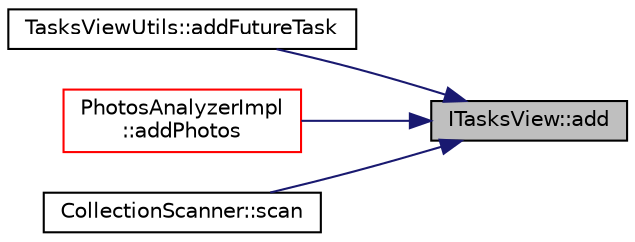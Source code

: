 digraph "ITasksView::add"
{
 // LATEX_PDF_SIZE
  edge [fontname="Helvetica",fontsize="10",labelfontname="Helvetica",labelfontsize="10"];
  node [fontname="Helvetica",fontsize="10",shape=record];
  rankdir="RL";
  Node1 [label="ITasksView::add",height=0.2,width=0.4,color="black", fillcolor="grey75", style="filled", fontcolor="black",tooltip=" "];
  Node1 -> Node2 [dir="back",color="midnightblue",fontsize="10",style="solid",fontname="Helvetica"];
  Node2 [label="TasksViewUtils::addFutureTask",height=0.2,width=0.4,color="black", fillcolor="white", style="filled",URL="$namespace_tasks_view_utils.html#ae8ef4428b4fc785fc7c26e80dd3a6156",tooltip=" "];
  Node1 -> Node3 [dir="back",color="midnightblue",fontsize="10",style="solid",fontname="Helvetica"];
  Node3 [label="PhotosAnalyzerImpl\l::addPhotos",height=0.2,width=0.4,color="red", fillcolor="white", style="filled",URL="$class_photos_analyzer_impl.html#ab38d0cd8b1d5d3353c34cdc74861aa3b",tooltip=" "];
  Node1 -> Node5 [dir="back",color="midnightblue",fontsize="10",style="solid",fontname="Helvetica"];
  Node5 [label="CollectionScanner::scan",height=0.2,width=0.4,color="black", fillcolor="white", style="filled",URL="$class_collection_scanner.html#a7d7efea2e0e976663465a01f8831ac4a",tooltip=" "];
}
